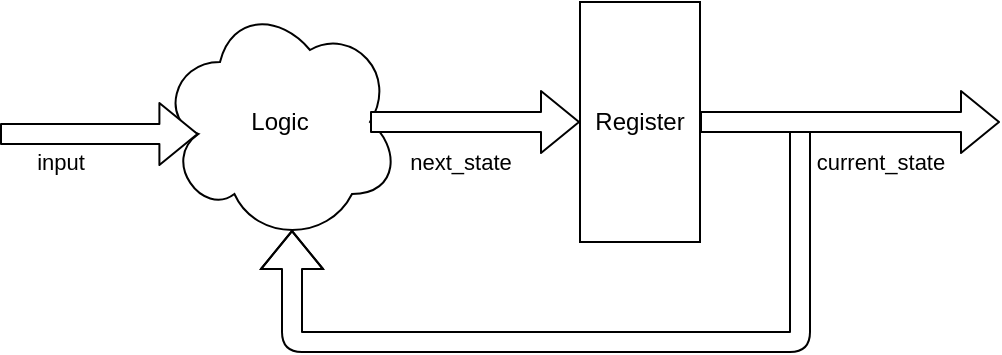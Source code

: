 <mxGraphModel dx="961" dy="741" grid="1" gridSize="10" guides="1" tooltips="1" connect="1" arrows="1" fold="1" page="1" pageScale="1" pageWidth="850" pageHeight="1100" background="#ffffff"><root><mxCell id="0"/><mxCell id="1" parent="0"/><mxCell id="5" value="Register" style="rounded=0;whiteSpace=wrap;html=1;" vertex="1" parent="1"><mxGeometry x="370" y="200" width="60" height="120" as="geometry"/></mxCell><mxCell id="6" value="Logic" style="ellipse;shape=cloud;whiteSpace=wrap;html=1;" vertex="1" parent="1"><mxGeometry x="160" y="200" width="120" height="120" as="geometry"/></mxCell><mxCell id="7" value="next_state" style="shape=flexArrow;endArrow=classic;html=1;fillColor=#ffffff;exitX=0.875;exitY=0.5;exitPerimeter=0;entryX=0;entryY=0.5;" edge="1" parent="1" source="6" target="5"><mxGeometry x="-0.143" y="-20" width="50" height="50" relative="1" as="geometry"><mxPoint x="280" y="430" as="sourcePoint"/><mxPoint x="330" y="380" as="targetPoint"/><mxPoint as="offset"/></mxGeometry></mxCell><mxCell id="8" value="" style="shape=flexArrow;endArrow=classic;html=1;fillColor=#ffffff;entryX=0.55;entryY=0.95;entryPerimeter=0;exitX=1;exitY=0.5;" edge="1" parent="1" source="5" target="6"><mxGeometry width="50" height="50" relative="1" as="geometry"><mxPoint x="190" y="380" as="sourcePoint"/><mxPoint x="240" y="330" as="targetPoint"/><Array as="points"><mxPoint x="480" y="260"/><mxPoint x="480" y="370"/><mxPoint x="226" y="370"/></Array></mxGeometry></mxCell><mxCell id="9" value="input" style="shape=flexArrow;endArrow=classic;html=1;fillColor=#ffffff;entryX=0.16;entryY=0.55;entryPerimeter=0;" edge="1" parent="1" target="6"><mxGeometry x="-0.394" y="-14" width="50" height="50" relative="1" as="geometry"><mxPoint x="80" y="266" as="sourcePoint"/><mxPoint x="130" y="240" as="targetPoint"/><mxPoint as="offset"/></mxGeometry></mxCell><mxCell id="10" value="current_state" style="shape=flexArrow;endArrow=classic;html=1;fillColor=#ffffff;exitX=1;exitY=0.5;" edge="1" parent="1" source="5"><mxGeometry x="0.2" y="-20" width="50" height="50" relative="1" as="geometry"><mxPoint x="510" y="320" as="sourcePoint"/><mxPoint x="580" y="260" as="targetPoint"/><mxPoint as="offset"/></mxGeometry></mxCell></root></mxGraphModel>